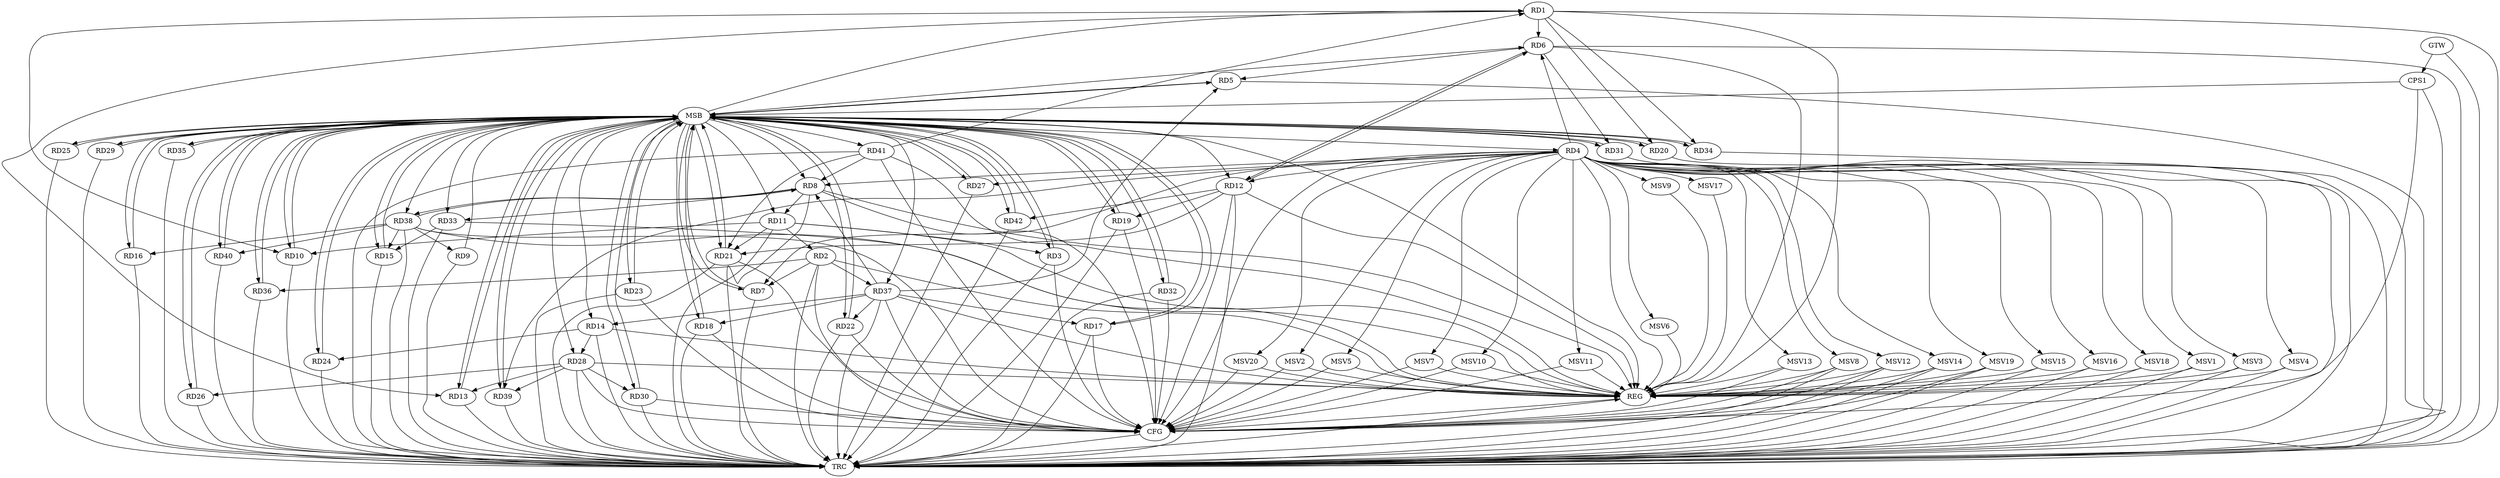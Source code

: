 strict digraph G {
  RD1 [ label="RD1" ];
  RD2 [ label="RD2" ];
  RD3 [ label="RD3" ];
  RD4 [ label="RD4" ];
  RD5 [ label="RD5" ];
  RD6 [ label="RD6" ];
  RD7 [ label="RD7" ];
  RD8 [ label="RD8" ];
  RD9 [ label="RD9" ];
  RD10 [ label="RD10" ];
  RD11 [ label="RD11" ];
  RD12 [ label="RD12" ];
  RD13 [ label="RD13" ];
  RD14 [ label="RD14" ];
  RD15 [ label="RD15" ];
  RD16 [ label="RD16" ];
  RD17 [ label="RD17" ];
  RD18 [ label="RD18" ];
  RD19 [ label="RD19" ];
  RD20 [ label="RD20" ];
  RD21 [ label="RD21" ];
  RD22 [ label="RD22" ];
  RD23 [ label="RD23" ];
  RD24 [ label="RD24" ];
  RD25 [ label="RD25" ];
  RD26 [ label="RD26" ];
  RD27 [ label="RD27" ];
  RD28 [ label="RD28" ];
  RD29 [ label="RD29" ];
  RD30 [ label="RD30" ];
  RD31 [ label="RD31" ];
  RD32 [ label="RD32" ];
  RD33 [ label="RD33" ];
  RD34 [ label="RD34" ];
  RD35 [ label="RD35" ];
  RD36 [ label="RD36" ];
  RD37 [ label="RD37" ];
  RD38 [ label="RD38" ];
  RD39 [ label="RD39" ];
  RD40 [ label="RD40" ];
  RD41 [ label="RD41" ];
  RD42 [ label="RD42" ];
  CPS1 [ label="CPS1" ];
  GTW [ label="GTW" ];
  REG [ label="REG" ];
  MSB [ label="MSB" ];
  CFG [ label="CFG" ];
  TRC [ label="TRC" ];
  MSV1 [ label="MSV1" ];
  MSV2 [ label="MSV2" ];
  MSV3 [ label="MSV3" ];
  MSV4 [ label="MSV4" ];
  MSV5 [ label="MSV5" ];
  MSV6 [ label="MSV6" ];
  MSV7 [ label="MSV7" ];
  MSV8 [ label="MSV8" ];
  MSV9 [ label="MSV9" ];
  MSV10 [ label="MSV10" ];
  MSV11 [ label="MSV11" ];
  MSV12 [ label="MSV12" ];
  MSV13 [ label="MSV13" ];
  MSV14 [ label="MSV14" ];
  MSV15 [ label="MSV15" ];
  MSV16 [ label="MSV16" ];
  MSV17 [ label="MSV17" ];
  MSV18 [ label="MSV18" ];
  MSV19 [ label="MSV19" ];
  MSV20 [ label="MSV20" ];
  RD1 -> RD6;
  RD1 -> RD10;
  RD1 -> RD13;
  RD1 -> RD20;
  RD1 -> RD34;
  RD41 -> RD1;
  RD2 -> RD7;
  RD11 -> RD2;
  RD2 -> RD36;
  RD2 -> RD37;
  RD11 -> RD3;
  RD4 -> RD6;
  RD4 -> RD7;
  RD4 -> RD8;
  RD4 -> RD12;
  RD4 -> RD27;
  RD4 -> RD39;
  RD6 -> RD5;
  RD37 -> RD5;
  RD6 -> RD12;
  RD12 -> RD6;
  RD6 -> RD31;
  RD8 -> RD11;
  RD8 -> RD33;
  RD37 -> RD8;
  RD8 -> RD38;
  RD38 -> RD8;
  RD41 -> RD8;
  RD38 -> RD9;
  RD11 -> RD10;
  RD11 -> RD21;
  RD12 -> RD19;
  RD12 -> RD21;
  RD12 -> RD42;
  RD28 -> RD13;
  RD14 -> RD24;
  RD14 -> RD28;
  RD37 -> RD14;
  RD33 -> RD15;
  RD38 -> RD15;
  RD38 -> RD16;
  RD37 -> RD17;
  RD37 -> RD18;
  RD41 -> RD21;
  RD37 -> RD22;
  RD28 -> RD26;
  RD28 -> RD30;
  RD28 -> RD39;
  RD38 -> RD40;
  GTW -> CPS1;
  RD1 -> REG;
  RD2 -> REG;
  RD4 -> REG;
  RD6 -> REG;
  RD8 -> REG;
  RD11 -> REG;
  RD12 -> REG;
  RD14 -> REG;
  RD28 -> REG;
  RD33 -> REG;
  RD37 -> REG;
  RD38 -> REG;
  RD41 -> REG;
  RD3 -> MSB;
  MSB -> RD1;
  MSB -> RD24;
  MSB -> REG;
  RD5 -> MSB;
  MSB -> RD3;
  MSB -> RD6;
  RD7 -> MSB;
  MSB -> RD21;
  RD9 -> MSB;
  MSB -> RD28;
  MSB -> RD29;
  MSB -> RD37;
  RD10 -> MSB;
  MSB -> RD4;
  MSB -> RD12;
  MSB -> RD19;
  MSB -> RD25;
  MSB -> RD27;
  MSB -> RD38;
  MSB -> RD41;
  RD13 -> MSB;
  MSB -> RD5;
  MSB -> RD18;
  MSB -> RD31;
  MSB -> RD35;
  RD15 -> MSB;
  MSB -> RD22;
  MSB -> RD23;
  MSB -> RD36;
  MSB -> RD39;
  MSB -> RD40;
  RD16 -> MSB;
  MSB -> RD11;
  RD17 -> MSB;
  MSB -> RD13;
  MSB -> RD32;
  MSB -> RD33;
  RD18 -> MSB;
  MSB -> RD42;
  RD19 -> MSB;
  MSB -> RD20;
  RD20 -> MSB;
  MSB -> RD14;
  RD21 -> MSB;
  MSB -> RD7;
  MSB -> RD8;
  MSB -> RD30;
  RD22 -> MSB;
  MSB -> RD15;
  RD23 -> MSB;
  MSB -> RD16;
  RD24 -> MSB;
  MSB -> RD34;
  RD25 -> MSB;
  MSB -> RD26;
  RD26 -> MSB;
  RD27 -> MSB;
  RD29 -> MSB;
  RD30 -> MSB;
  RD31 -> MSB;
  RD32 -> MSB;
  RD34 -> MSB;
  RD35 -> MSB;
  MSB -> RD17;
  RD36 -> MSB;
  RD39 -> MSB;
  RD40 -> MSB;
  MSB -> RD10;
  RD42 -> MSB;
  CPS1 -> MSB;
  RD22 -> CFG;
  RD19 -> CFG;
  RD4 -> CFG;
  RD30 -> CFG;
  RD2 -> CFG;
  RD37 -> CFG;
  RD32 -> CFG;
  RD17 -> CFG;
  RD8 -> CFG;
  RD18 -> CFG;
  RD12 -> CFG;
  RD41 -> CFG;
  CPS1 -> CFG;
  RD28 -> CFG;
  RD38 -> CFG;
  RD3 -> CFG;
  RD21 -> CFG;
  RD23 -> CFG;
  REG -> CFG;
  RD1 -> TRC;
  RD2 -> TRC;
  RD3 -> TRC;
  RD4 -> TRC;
  RD5 -> TRC;
  RD6 -> TRC;
  RD7 -> TRC;
  RD8 -> TRC;
  RD9 -> TRC;
  RD10 -> TRC;
  RD11 -> TRC;
  RD12 -> TRC;
  RD13 -> TRC;
  RD14 -> TRC;
  RD15 -> TRC;
  RD16 -> TRC;
  RD17 -> TRC;
  RD18 -> TRC;
  RD19 -> TRC;
  RD20 -> TRC;
  RD21 -> TRC;
  RD22 -> TRC;
  RD23 -> TRC;
  RD24 -> TRC;
  RD25 -> TRC;
  RD26 -> TRC;
  RD27 -> TRC;
  RD28 -> TRC;
  RD29 -> TRC;
  RD30 -> TRC;
  RD31 -> TRC;
  RD32 -> TRC;
  RD33 -> TRC;
  RD34 -> TRC;
  RD35 -> TRC;
  RD36 -> TRC;
  RD37 -> TRC;
  RD38 -> TRC;
  RD39 -> TRC;
  RD40 -> TRC;
  RD41 -> TRC;
  RD42 -> TRC;
  CPS1 -> TRC;
  GTW -> TRC;
  CFG -> TRC;
  TRC -> REG;
  RD4 -> MSV1;
  RD4 -> MSV2;
  RD4 -> MSV3;
  MSV1 -> REG;
  MSV1 -> TRC;
  MSV2 -> REG;
  MSV2 -> CFG;
  MSV3 -> REG;
  MSV3 -> TRC;
  RD4 -> MSV4;
  RD4 -> MSV5;
  MSV4 -> REG;
  MSV4 -> TRC;
  MSV5 -> REG;
  MSV5 -> CFG;
  RD4 -> MSV6;
  RD4 -> MSV7;
  RD4 -> MSV8;
  RD4 -> MSV9;
  RD4 -> MSV10;
  RD4 -> MSV11;
  RD4 -> MSV12;
  MSV6 -> REG;
  MSV7 -> REG;
  MSV7 -> CFG;
  MSV8 -> REG;
  MSV8 -> TRC;
  MSV8 -> CFG;
  MSV9 -> REG;
  MSV10 -> REG;
  MSV10 -> CFG;
  MSV11 -> REG;
  MSV11 -> CFG;
  MSV12 -> REG;
  MSV12 -> TRC;
  MSV12 -> CFG;
  RD4 -> MSV13;
  RD4 -> MSV14;
  MSV13 -> REG;
  MSV13 -> CFG;
  MSV14 -> REG;
  MSV14 -> TRC;
  MSV14 -> CFG;
  RD4 -> MSV15;
  RD4 -> MSV16;
  RD4 -> MSV17;
  RD4 -> MSV18;
  RD4 -> MSV19;
  MSV15 -> REG;
  MSV15 -> TRC;
  MSV16 -> REG;
  MSV16 -> TRC;
  MSV17 -> REG;
  MSV18 -> REG;
  MSV18 -> TRC;
  MSV19 -> REG;
  MSV19 -> TRC;
  MSV19 -> CFG;
  RD4 -> MSV20;
  MSV20 -> REG;
  MSV20 -> CFG;
}
